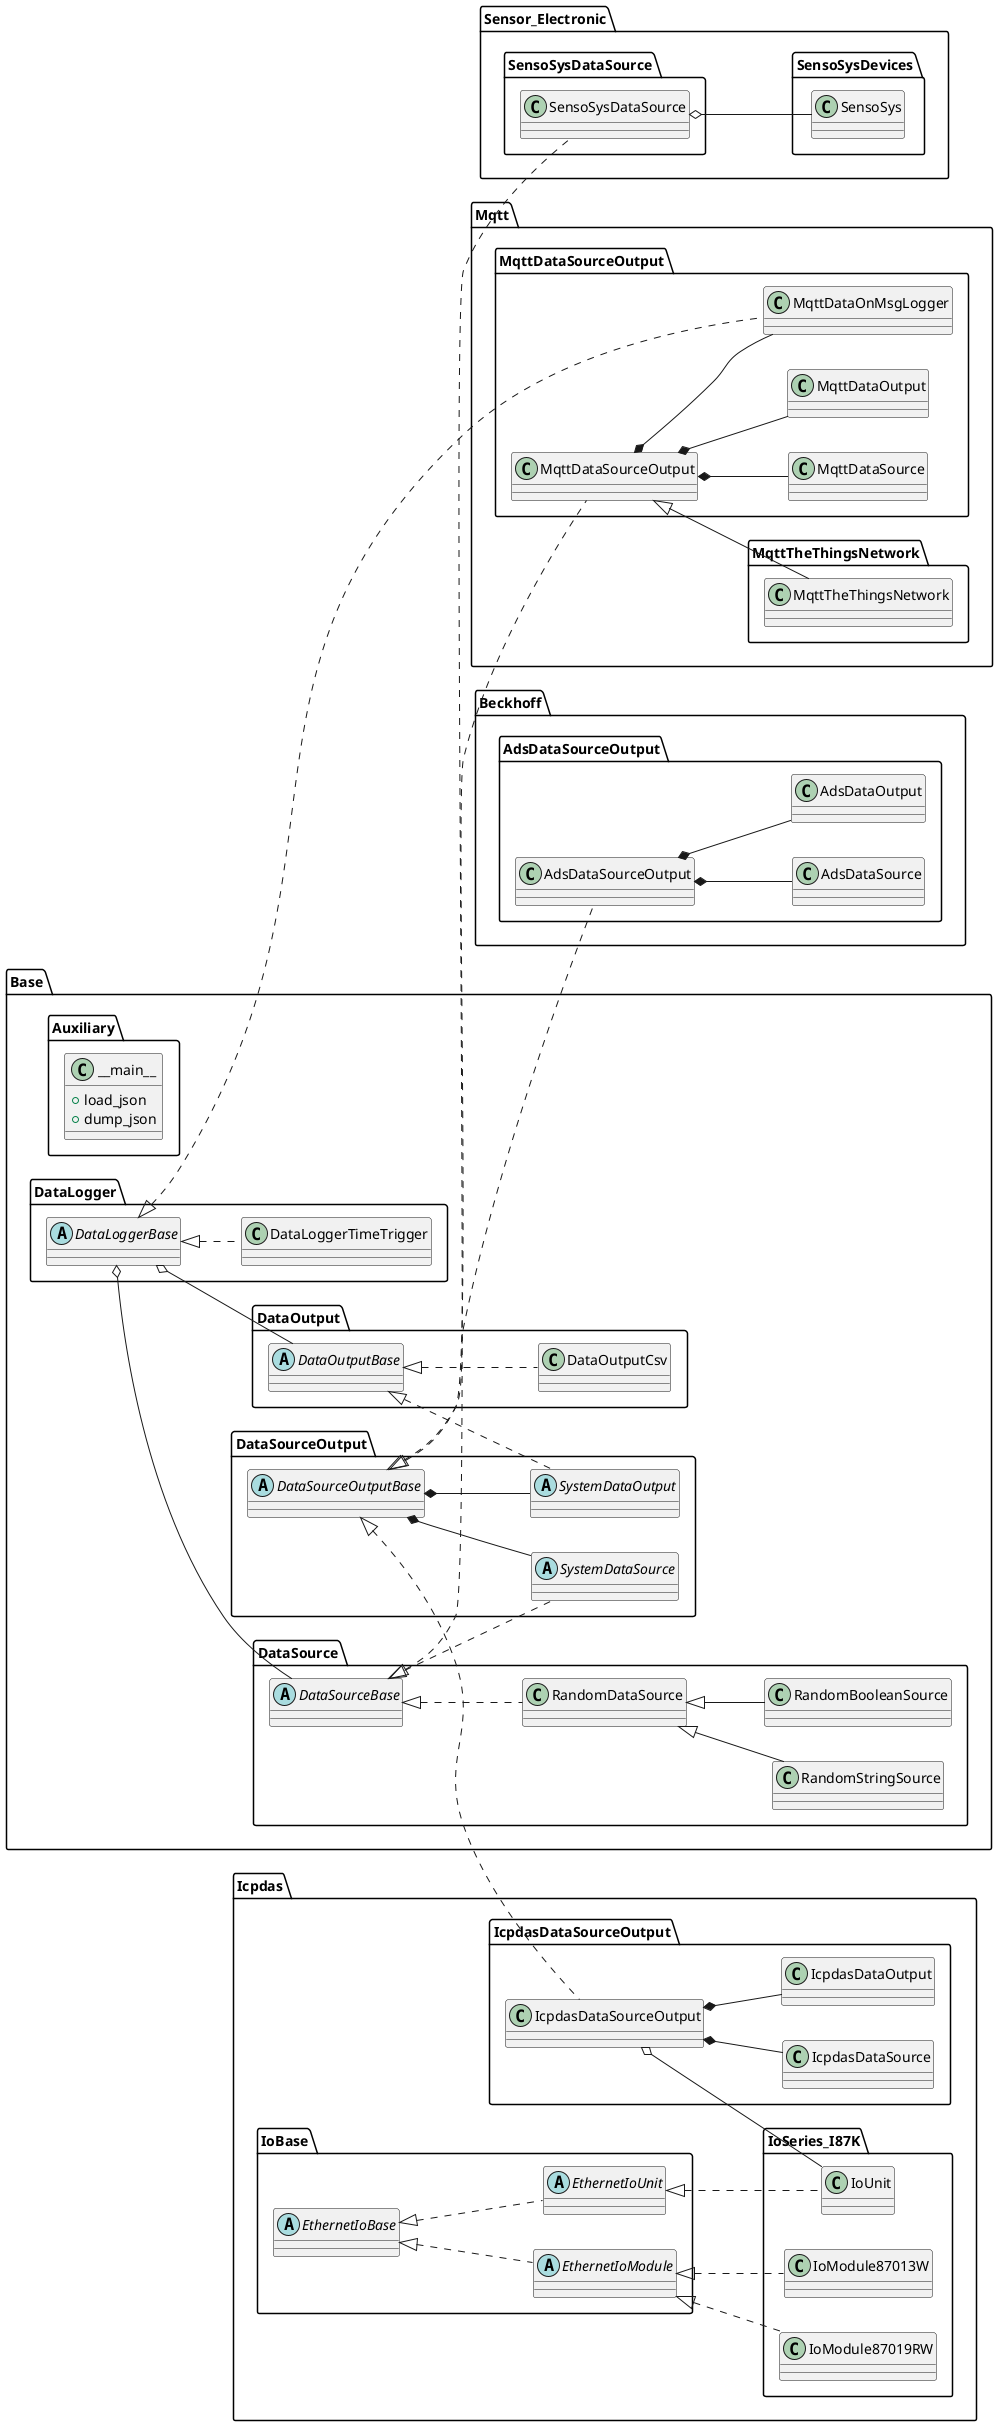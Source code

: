 @startuml
left to right direction

package Base{}
package Base.Auxiliary{
    class __main__{
        + load_json
        + dump_json
    }
}
package Base.DataLogger{
    abstract class DataLoggerBase
    class DataLoggerTimeTrigger implements DataLoggerBase

    DataLoggerBase o-- Base.DataSource.DataSourceBase
    DataLoggerBase o-- Base.DataOutput.DataOutputBase
}
package Base.DataOutput{
    abstract class DataOutputBase
    class DataOutputCsv implements DataOutputBase
}
package Base.DataSource{
    abstract class DataSourceBase
    class RandomDataSource implements DataSourceBase
    class RandomStringSource extends RandomDataSource
    class RandomBooleanSource extends RandomDataSource
}
package Base.DataSourceOutput{
    abstract class DataSourceOutputBase
    abstract class SystemDataSource implements Base.DataSource.DataSourceBase
    abstract class SystemDataOutput implements Base.DataOutput.DataOutputBase

    DataSourceOutputBase *-- SystemDataSource
    DataSourceOutputBase *-- SystemDataOutput
}

package Beckhoff{}
package Beckhoff.AdsDataSourceOutput{
    class AdsDataSourceOutput implements Base.DataSourceOutput.DataSourceOutputBase
    class AdsDataSource implements Base.DataSourceOutput.DataSourceOutputBase.SystemDataSource
    class AdsDataOutput implements Base.DataSourceOutput.DataSourceOutputBase.SystemDataOutput

    AdsDataSourceOutput *-- AdsDataSource
    AdsDataSourceOutput *-- AdsDataOutput
}

package Icpdas{}
package Icpdas.IcpdasDataSourceOutput{
    class IcpdasDataSourceOutput implements Base.DataSourceOutput.DataSourceOutputBase
    class IcpdasDataSource implements Base.DataSourceOutput.DataSourceOutputBase.SystemDataSource
    class IcpdasDataOutput implements Base.DataSourceOutput.DataSourceOutputBase.SystemDataOutput

    IcpdasDataSourceOutput *-- IcpdasDataSource
    IcpdasDataSourceOutput *-- IcpdasDataOutput
    IcpdasDataSourceOutput o-- Icpdas.IoSeries_I87K.IoUnit
}
package Icpdas.IoBase{
    abstract class EthernetIoBase
    abstract class EthernetIoUnit implements EthernetIoBase
    abstract class EthernetIoModule implements EthernetIoBase
}
package Icpdas.IoSeries_I87K{
    class IoUnit implements Icpdas.IoBase.EthernetIoUnit
    class IoModule87013W implements Icpdas.IoBase.EthernetIoModule
    class IoModule87019RW implements Icpdas.IoBase.EthernetIoModule
}

package Mqtt{}
package Mqtt.MqttDataSourceOutput{
    class MqttDataSourceOutput implements Base.DataSourceOutput.DataSourceOutputBase
    class MqttDataSource implements Base.DataSourceOutput.DataSourceOutputBase.SystemDataSource
    class MqttDataOutput implements Base.DataSourceOutput.DataSourceOutputBase.SystemDataOutput
    class MqttDataOnMsgLogger implements Base.DataLogger.DataLoggerBase

    MqttDataSourceOutput *-- MqttDataSource
    MqttDataSourceOutput *-- MqttDataOutput
    MqttDataSourceOutput *-- MqttDataOnMsgLogger
}
package Mqtt.MqttTheThingsNetwork{
    class MqttTheThingsNetwork extends Mqtt.MqttDataSourceOutput.MqttDataSourceOutput
}

package Sensor_Electronic{}
package Sensor_Electronic.SensoSysDataSource{
    class SensoSysDataSource implements Base.DataSource.DataSourceBase

    SensoSysDataSource o-- Sensor_Electronic.SensoSysDevices.SensoSys
}
package Sensor_Electronic.SensoSysDevices{
    class SensoSys
}
@enduml
